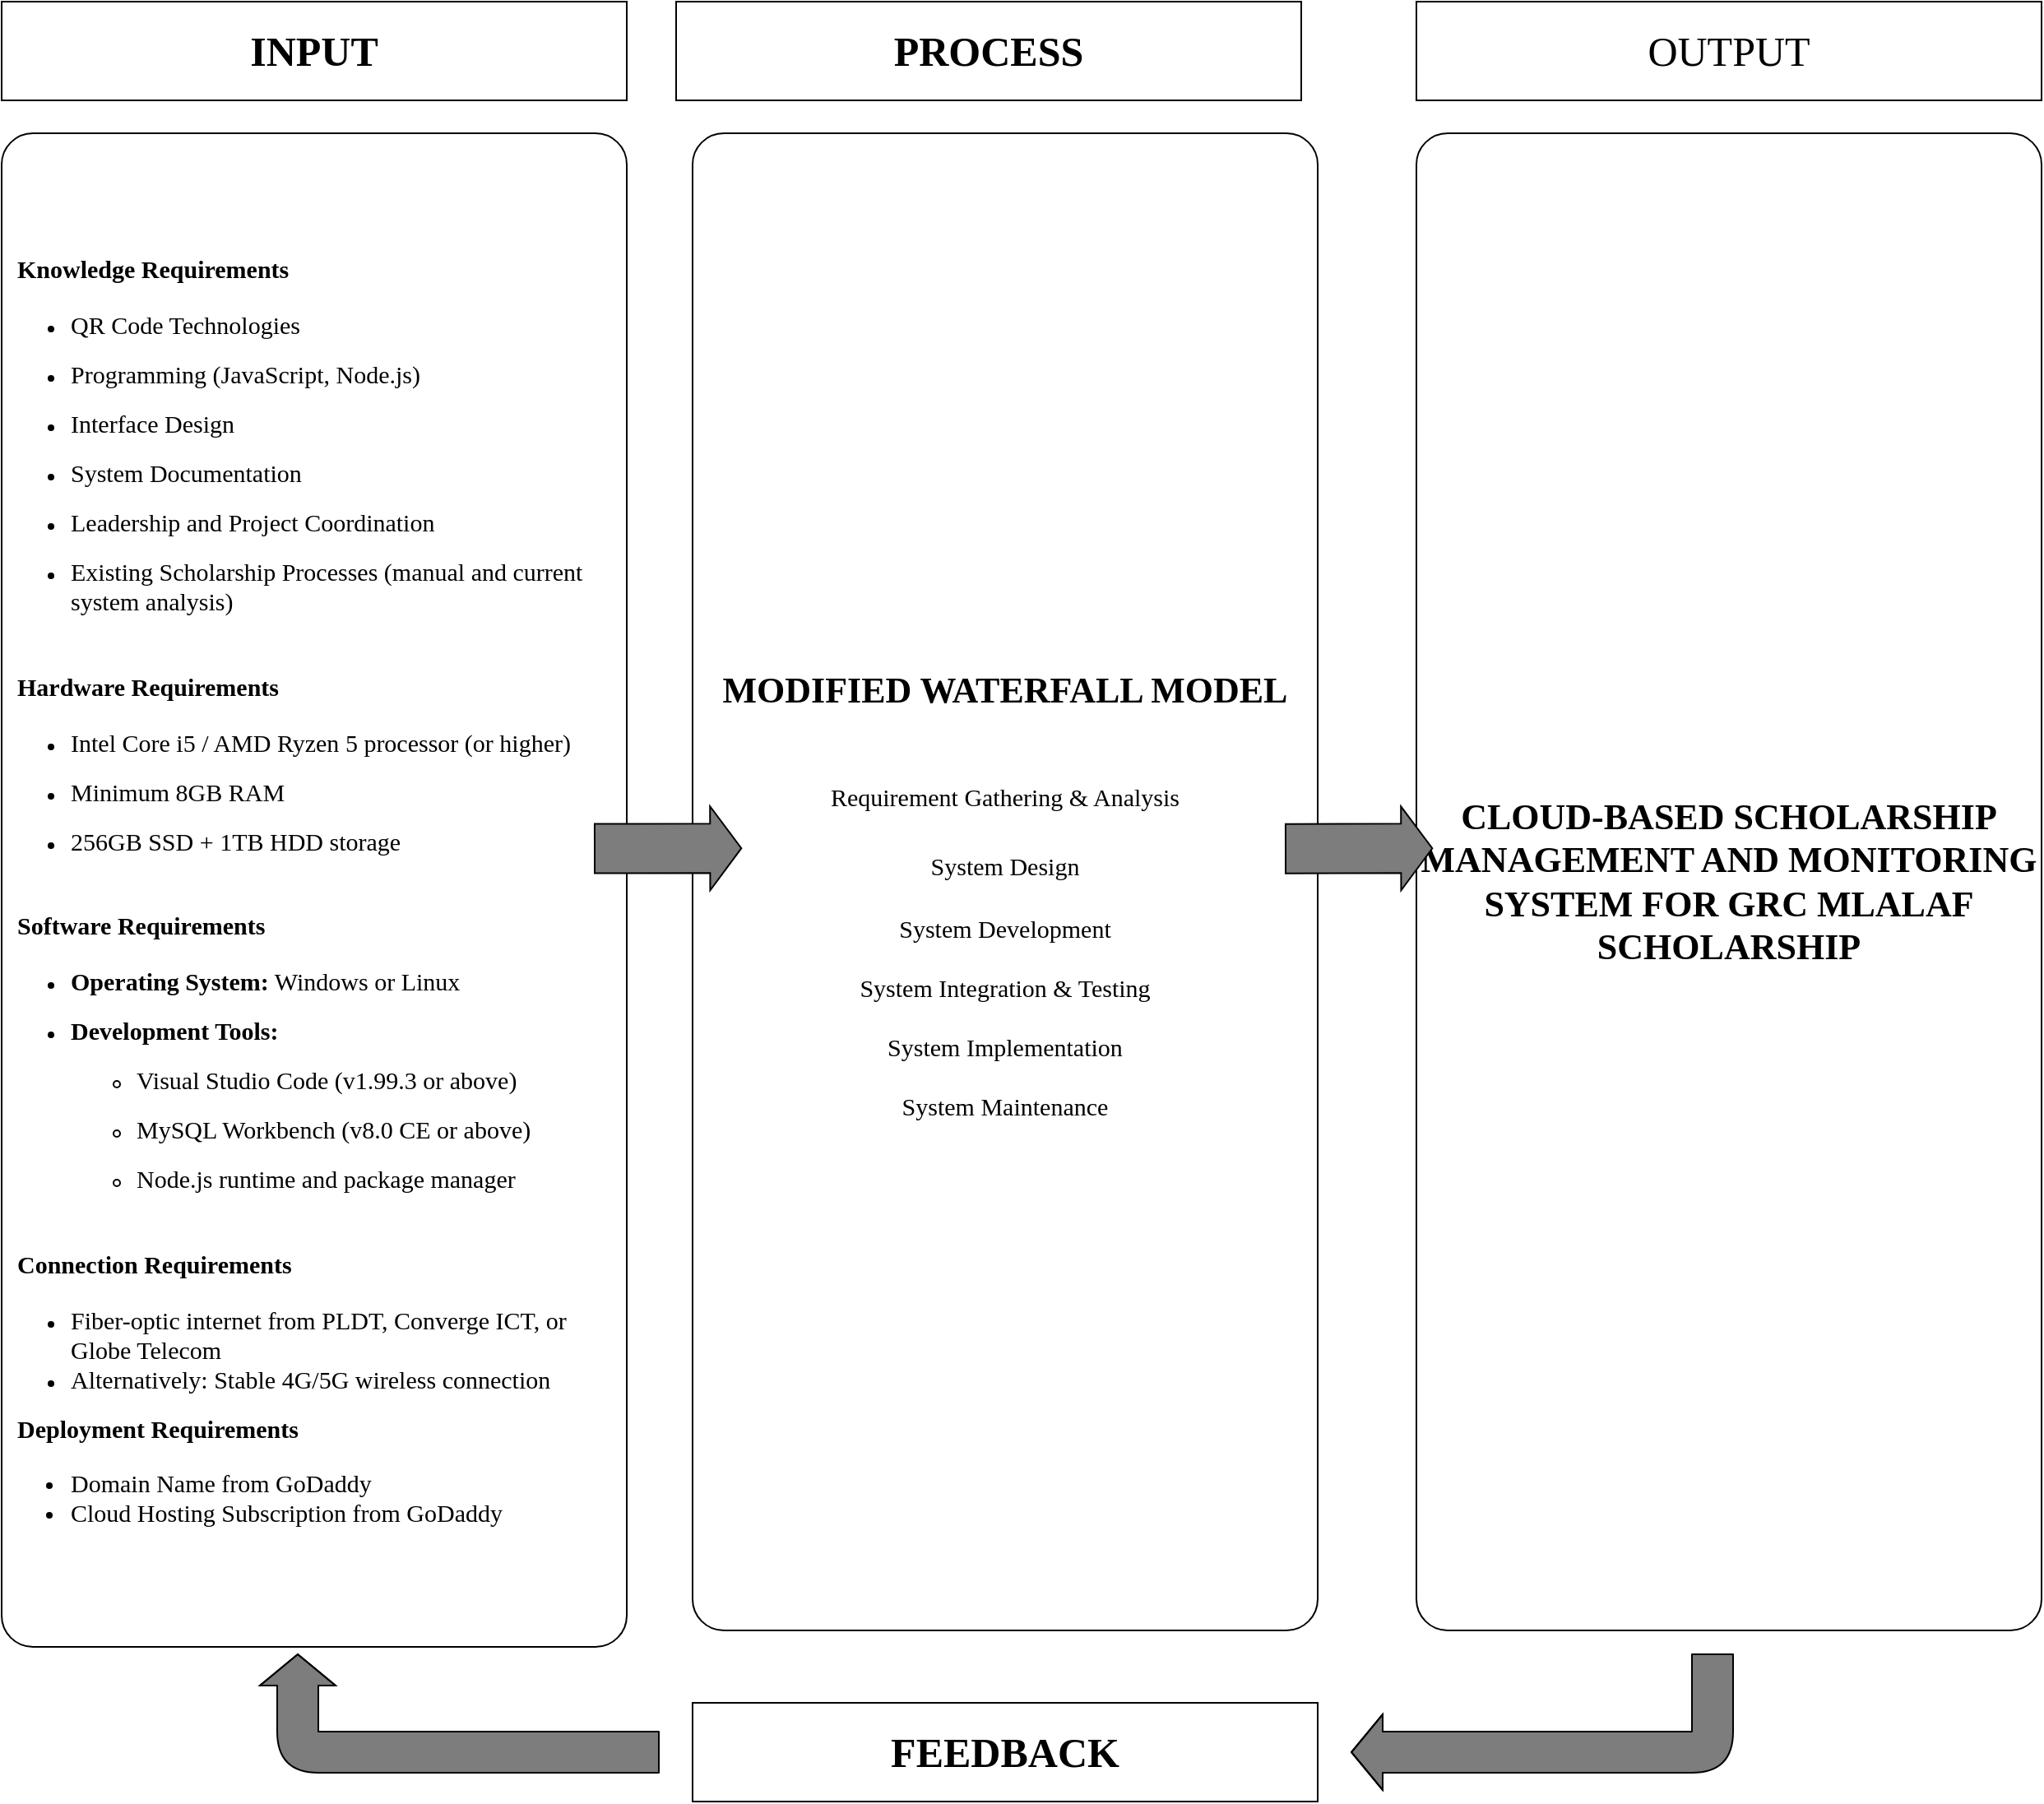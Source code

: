 <mxfile version="27.0.5">
  <diagram name="Page-1" id="23hs8EUwEtsupkScc3u0">
    <mxGraphModel dx="1725" dy="942" grid="1" gridSize="10" guides="1" tooltips="1" connect="1" arrows="1" fold="1" page="1" pageScale="1" pageWidth="1100" pageHeight="1700" math="0" shadow="0">
      <root>
        <mxCell id="0" />
        <mxCell id="1" parent="0" />
        <mxCell id="B2qCHiAIktYOESWins9c-1" value="&lt;h4 data-end=&quot;250&quot; data-start=&quot;220&quot;&gt;&lt;font face=&quot;Lucida Console&quot; style=&quot;font-size: 15px;&quot;&gt;&lt;span style=&quot;&quot; class=&quot;_fadeIn_m1hgl_8&quot;&gt;&amp;nbsp; Knowledge &lt;/span&gt;&lt;span style=&quot;&quot; class=&quot;_fadeIn_m1hgl_8&quot;&gt;Requirements&lt;/span&gt;&lt;/font&gt;&lt;/h4&gt;&lt;ul data-end=&quot;471&quot; data-start=&quot;251&quot;&gt;&lt;li data-end=&quot;275&quot; data-start=&quot;251&quot;&gt;&lt;p data-end=&quot;275&quot; data-start=&quot;253&quot;&gt;&lt;font face=&quot;Lucida Console&quot; style=&quot;font-size: 15px;&quot;&gt;&lt;span class=&quot;_fadeIn_m1hgl_8&quot;&gt;QR &lt;/span&gt;&lt;span class=&quot;_fadeIn_m1hgl_8&quot;&gt;Code &lt;/span&gt;&lt;span class=&quot;_fadeIn_m1hgl_8&quot;&gt;Technologies&lt;/span&gt;&lt;/font&gt;&lt;/p&gt;&lt;/li&gt;&lt;li data-end=&quot;313&quot; data-start=&quot;276&quot;&gt;&lt;p data-end=&quot;313&quot; data-start=&quot;278&quot;&gt;&lt;font face=&quot;Lucida Console&quot; style=&quot;font-size: 15px;&quot;&gt;&lt;span class=&quot;_fadeIn_m1hgl_8&quot;&gt;Programming (&lt;/span&gt;&lt;span class=&quot;_fadeIn_m1hgl_8&quot;&gt;JavaScript, &lt;/span&gt;&lt;span class=&quot;_fadeIn_m1hgl_8&quot;&gt;Node.&lt;/span&gt;&lt;span class=&quot;_fadeIn_m1hgl_8&quot;&gt;js)&lt;/span&gt;&lt;/font&gt;&lt;/p&gt;&lt;/li&gt;&lt;li data-end=&quot;334&quot; data-start=&quot;314&quot;&gt;&lt;p data-end=&quot;334&quot; data-start=&quot;316&quot;&gt;&lt;font face=&quot;Lucida Console&quot; style=&quot;font-size: 15px;&quot;&gt;&lt;span class=&quot;_fadeIn_m1hgl_8&quot;&gt;Interface &lt;/span&gt;&lt;span class=&quot;_fadeIn_m1hgl_8&quot;&gt;Design&lt;/span&gt;&lt;/font&gt;&lt;/p&gt;&lt;/li&gt;&lt;li data-end=&quot;359&quot; data-start=&quot;335&quot;&gt;&lt;p data-end=&quot;359&quot; data-start=&quot;337&quot;&gt;&lt;font face=&quot;Lucida Console&quot; style=&quot;font-size: 15px;&quot;&gt;&lt;span class=&quot;_fadeIn_m1hgl_8&quot;&gt;System &lt;/span&gt;&lt;span class=&quot;_fadeIn_m1hgl_8&quot;&gt;Documentation&lt;/span&gt;&lt;/font&gt;&lt;/p&gt;&lt;/li&gt;&lt;li data-end=&quot;399&quot; data-start=&quot;360&quot;&gt;&lt;p data-end=&quot;399&quot; data-start=&quot;362&quot;&gt;&lt;font face=&quot;Lucida Console&quot; style=&quot;font-size: 15px;&quot;&gt;&lt;span class=&quot;_fadeIn_m1hgl_8&quot;&gt;Leadership &lt;/span&gt;&lt;span class=&quot;_fadeIn_m1hgl_8&quot;&gt;and &lt;/span&gt;&lt;span class=&quot;_fadeIn_m1hgl_8&quot;&gt;Project &lt;/span&gt;&lt;span class=&quot;_fadeIn_m1hgl_8&quot;&gt;Coordination&lt;/span&gt;&lt;/font&gt;&lt;/p&gt;&lt;/li&gt;&lt;li data-end=&quot;471&quot; data-start=&quot;400&quot;&gt;&lt;p data-end=&quot;471&quot; data-start=&quot;402&quot;&gt;&lt;font face=&quot;Lucida Console&quot; style=&quot;font-size: 15px;&quot;&gt;&lt;span class=&quot;_fadeIn_m1hgl_8&quot;&gt;Existing &lt;/span&gt;&lt;span class=&quot;_fadeIn_m1hgl_8&quot;&gt;Scholarship &lt;/span&gt;&lt;span class=&quot;_fadeIn_m1hgl_8&quot;&gt;Processes (&lt;/span&gt;&lt;span class=&quot;_fadeIn_m1hgl_8&quot;&gt;manual &lt;/span&gt;&lt;span class=&quot;_fadeIn_m1hgl_8&quot;&gt;and &lt;/span&gt;&lt;span class=&quot;_fadeIn_m1hgl_8&quot;&gt;current &lt;/span&gt;&lt;span class=&quot;_fadeIn_m1hgl_8&quot;&gt;system &lt;/span&gt;&lt;span class=&quot;_fadeIn_m1hgl_8&quot;&gt;analysis)&lt;br&gt;&lt;br&gt;&lt;/span&gt;&lt;/font&gt;&lt;/p&gt;&lt;/li&gt;&lt;/ul&gt;&lt;h4 data-end=&quot;502&quot; data-start=&quot;473&quot;&gt;&lt;font face=&quot;Lucida Console&quot; style=&quot;font-size: 15px;&quot;&gt;&lt;span class=&quot;_fadeIn_m1hgl_8&quot;&gt;&amp;nbsp; Hardware &lt;/span&gt;&lt;span class=&quot;_fadeIn_m1hgl_8&quot;&gt;Requirements&lt;/span&gt;&lt;/font&gt;&lt;/h4&gt;&lt;ul data-end=&quot;608&quot; data-start=&quot;503&quot;&gt;&lt;li data-end=&quot;556&quot; data-start=&quot;503&quot;&gt;&lt;p data-end=&quot;556&quot; data-start=&quot;505&quot;&gt;&lt;font face=&quot;Lucida Console&quot; style=&quot;font-size: 15px;&quot;&gt;&lt;span class=&quot;_fadeIn_m1hgl_8&quot;&gt;Intel &lt;/span&gt;&lt;span class=&quot;_fadeIn_m1hgl_8&quot;&gt;Core &lt;/span&gt;&lt;span class=&quot;_fadeIn_m1hgl_8&quot;&gt;i5 / &lt;/span&gt;&lt;span class=&quot;_fadeIn_m1hgl_8&quot;&gt;AMD &lt;/span&gt;&lt;span class=&quot;_fadeIn_m1hgl_8&quot;&gt;Ryzen &lt;/span&gt;&lt;span class=&quot;_fadeIn_m1hgl_8&quot;&gt;5 &lt;/span&gt;&lt;span class=&quot;_fadeIn_m1hgl_8&quot;&gt;processor (&lt;/span&gt;&lt;span class=&quot;_fadeIn_m1hgl_8&quot;&gt;or &lt;/span&gt;&lt;span class=&quot;_fadeIn_m1hgl_8&quot;&gt;higher)&lt;/span&gt;&lt;/font&gt;&lt;/p&gt;&lt;/li&gt;&lt;li data-end=&quot;576&quot; data-start=&quot;557&quot;&gt;&lt;p data-end=&quot;576&quot; data-start=&quot;559&quot;&gt;&lt;font face=&quot;Lucida Console&quot; style=&quot;font-size: 15px;&quot;&gt;&lt;span class=&quot;_fadeIn_m1hgl_8&quot;&gt;Minimum &lt;/span&gt;&lt;span class=&quot;_fadeIn_m1hgl_8&quot;&gt;8GB &lt;/span&gt;&lt;span class=&quot;_fadeIn_m1hgl_8&quot;&gt;RAM&lt;/span&gt;&lt;/font&gt;&lt;/p&gt;&lt;/li&gt;&lt;li data-end=&quot;608&quot; data-start=&quot;577&quot;&gt;&lt;p data-end=&quot;608&quot; data-start=&quot;579&quot;&gt;&lt;font face=&quot;Lucida Console&quot; style=&quot;font-size: 15px;&quot;&gt;&lt;span class=&quot;_fadeIn_m1hgl_8&quot;&gt;256GB &lt;/span&gt;&lt;span class=&quot;_fadeIn_m1hgl_8&quot;&gt;SSD + &lt;/span&gt;&lt;span class=&quot;_fadeIn_m1hgl_8&quot;&gt;1TB &lt;/span&gt;&lt;span class=&quot;_fadeIn_m1hgl_8&quot;&gt;HDD &lt;/span&gt;&lt;span class=&quot;_fadeIn_m1hgl_8&quot;&gt;storage&lt;br&gt;&lt;br&gt;&lt;/span&gt;&lt;/font&gt;&lt;/p&gt;&lt;/li&gt;&lt;/ul&gt;&lt;h4 data-end=&quot;639&quot; data-start=&quot;610&quot;&gt;&lt;font face=&quot;Lucida Console&quot; style=&quot;font-size: 15px;&quot;&gt;&lt;span class=&quot;_fadeIn_m1hgl_8&quot;&gt;&amp;nbsp; Software &lt;/span&gt;&lt;span class=&quot;_fadeIn_m1hgl_8&quot;&gt;Requirements&lt;/span&gt;&lt;/font&gt;&lt;/h4&gt;&lt;ul data-end=&quot;836&quot; data-start=&quot;640&quot;&gt;&lt;li data-end=&quot;682&quot; data-start=&quot;640&quot;&gt;&lt;p data-end=&quot;682&quot; data-start=&quot;642&quot;&gt;&lt;font face=&quot;Lucida Console&quot; style=&quot;font-size: 15px;&quot;&gt;&lt;strong data-end=&quot;663&quot; data-start=&quot;642&quot;&gt;&lt;span class=&quot;_fadeIn_m1hgl_8&quot;&gt;Operating &lt;/span&gt;&lt;span class=&quot;_fadeIn_m1hgl_8&quot;&gt;System:&lt;/span&gt;&lt;/strong&gt;&lt;span class=&quot;_fadeIn_m1hgl_8&quot;&gt; &lt;/span&gt;&lt;span class=&quot;_fadeIn_m1hgl_8&quot;&gt;Windows &lt;/span&gt;&lt;span class=&quot;_fadeIn_m1hgl_8&quot;&gt;or &lt;/span&gt;&lt;span class=&quot;_fadeIn_m1hgl_8&quot;&gt;Linux&lt;/span&gt;&lt;/font&gt;&lt;/p&gt;&lt;/li&gt;&lt;li data-end=&quot;836&quot; data-start=&quot;683&quot;&gt;&lt;p data-end=&quot;709&quot; data-start=&quot;685&quot;&gt;&lt;strong data-end=&quot;707&quot; data-start=&quot;685&quot;&gt;&lt;font face=&quot;Lucida Console&quot; style=&quot;font-size: 15px;&quot;&gt;&lt;span class=&quot;_fadeIn_m1hgl_8&quot;&gt;Development &lt;/span&gt;&lt;span class=&quot;_fadeIn_m1hgl_8&quot;&gt;Tools:&lt;/span&gt;&lt;/font&gt;&lt;/strong&gt;&lt;/p&gt;&lt;ul data-end=&quot;836&quot; data-start=&quot;712&quot;&gt;&lt;li data-end=&quot;753&quot; data-start=&quot;712&quot;&gt;&lt;p data-end=&quot;753&quot; data-start=&quot;714&quot;&gt;&lt;font face=&quot;Lucida Console&quot; style=&quot;font-size: 15px;&quot;&gt;&lt;span class=&quot;_fadeIn_m1hgl_8&quot;&gt;Visual &lt;/span&gt;&lt;span class=&quot;_fadeIn_m1hgl_8&quot;&gt;Studio &lt;/span&gt;&lt;span class=&quot;_fadeIn_m1hgl_8&quot;&gt;Code (&lt;/span&gt;&lt;span class=&quot;_fadeIn_m1hgl_8&quot;&gt;v1.99.3 &lt;/span&gt;&lt;span class=&quot;_fadeIn_m1hgl_8&quot;&gt;or &lt;/span&gt;&lt;span class=&quot;_fadeIn_m1hgl_8&quot;&gt;above)&lt;/span&gt;&lt;/font&gt;&lt;/p&gt;&lt;/li&gt;&lt;li data-end=&quot;794&quot; data-start=&quot;756&quot;&gt;&lt;p data-end=&quot;794&quot; data-start=&quot;758&quot;&gt;&lt;font face=&quot;Lucida Console&quot; style=&quot;font-size: 15px;&quot;&gt;&lt;span class=&quot;_fadeIn_m1hgl_8&quot;&gt;MySQL &lt;/span&gt;&lt;span class=&quot;_fadeIn_m1hgl_8&quot;&gt;Workbench (&lt;/span&gt;&lt;span class=&quot;_fadeIn_m1hgl_8&quot;&gt;v8.0 &lt;/span&gt;&lt;span class=&quot;_fadeIn_m1hgl_8&quot;&gt;CE &lt;/span&gt;&lt;span class=&quot;_fadeIn_m1hgl_8&quot;&gt;or &lt;/span&gt;&lt;span class=&quot;_fadeIn_m1hgl_8&quot;&gt;above)&lt;/span&gt;&lt;/font&gt;&lt;/p&gt;&lt;/li&gt;&lt;li data-end=&quot;836&quot; data-start=&quot;797&quot;&gt;&lt;p data-end=&quot;836&quot; data-start=&quot;799&quot;&gt;&lt;font face=&quot;Lucida Console&quot; style=&quot;font-size: 15px;&quot;&gt;&lt;span class=&quot;_fadeIn_m1hgl_8&quot;&gt;Node.&lt;/span&gt;&lt;span class=&quot;_fadeIn_m1hgl_8&quot;&gt;js &lt;/span&gt;&lt;span class=&quot;_fadeIn_m1hgl_8&quot;&gt;runtime &lt;/span&gt;&lt;span class=&quot;_fadeIn_m1hgl_8&quot;&gt;and &lt;/span&gt;&lt;span class=&quot;_fadeIn_m1hgl_8&quot;&gt;package &lt;/span&gt;&lt;span class=&quot;_fadeIn_m1hgl_8&quot;&gt;manager&lt;br&gt;&lt;br&gt;&lt;/span&gt;&lt;/font&gt;&lt;/p&gt;&lt;/li&gt;&lt;/ul&gt;&lt;/li&gt;&lt;/ul&gt;&lt;h4 data-end=&quot;869&quot; data-start=&quot;838&quot;&gt;&lt;font face=&quot;Lucida Console&quot; style=&quot;font-size: 15px;&quot;&gt;&lt;span class=&quot;_fadeIn_m1hgl_8&quot;&gt;&amp;nbsp; Connection &lt;/span&gt;&lt;span class=&quot;_fadeIn_m1hgl_8&quot;&gt;Requirements&lt;/span&gt;&lt;/font&gt;&lt;/h4&gt;&lt;ul&gt;&lt;li&gt;&lt;span style=&quot;font-size: 15px; font-family: &amp;quot;Lucida Console&amp;quot;; background-color: transparent; color: light-dark(rgb(0, 0, 0), rgb(255, 255, 255));&quot; class=&quot;_fadeIn_m1hgl_8&quot;&gt;Fiber-&lt;/span&gt;&lt;span style=&quot;font-size: 15px; font-family: &amp;quot;Lucida Console&amp;quot;; background-color: transparent; color: light-dark(rgb(0, 0, 0), rgb(255, 255, 255));&quot; class=&quot;_fadeIn_m1hgl_8&quot;&gt;optic &lt;/span&gt;&lt;span style=&quot;font-size: 15px; font-family: &amp;quot;Lucida Console&amp;quot;; background-color: transparent; color: light-dark(rgb(0, 0, 0), rgb(255, 255, 255));&quot; class=&quot;_fadeIn_m1hgl_8&quot;&gt;internet &lt;/span&gt;&lt;span style=&quot;font-size: 15px; font-family: &amp;quot;Lucida Console&amp;quot;; background-color: transparent; color: light-dark(rgb(0, 0, 0), rgb(255, 255, 255));&quot; class=&quot;_fadeIn_m1hgl_8&quot;&gt;from &lt;/span&gt;&lt;span style=&quot;font-size: 15px; font-family: &amp;quot;Lucida Console&amp;quot;; background-color: transparent; color: light-dark(rgb(0, 0, 0), rgb(255, 255, 255));&quot; class=&quot;_fadeIn_m1hgl_8&quot;&gt;PLDT, &lt;/span&gt;&lt;span style=&quot;font-size: 15px; font-family: &amp;quot;Lucida Console&amp;quot;; background-color: transparent; color: light-dark(rgb(0, 0, 0), rgb(255, 255, 255));&quot; class=&quot;_fadeIn_m1hgl_8&quot;&gt;Converge &lt;/span&gt;&lt;span style=&quot;font-size: 15px; font-family: &amp;quot;Lucida Console&amp;quot;; background-color: transparent; color: light-dark(rgb(0, 0, 0), rgb(255, 255, 255));&quot; class=&quot;_fadeIn_m1hgl_8&quot;&gt;ICT, &lt;/span&gt;&lt;span style=&quot;font-size: 15px; font-family: &amp;quot;Lucida Console&amp;quot;; background-color: transparent; color: light-dark(rgb(0, 0, 0), rgb(255, 255, 255));&quot; class=&quot;_fadeIn_m1hgl_8&quot;&gt;or &lt;/span&gt;&lt;span style=&quot;font-size: 15px; font-family: &amp;quot;Lucida Console&amp;quot;; background-color: transparent; color: light-dark(rgb(0, 0, 0), rgb(255, 255, 255));&quot; class=&quot;_fadeIn_m1hgl_8&quot;&gt;Globe &lt;/span&gt;&lt;span style=&quot;font-size: 15px; font-family: &amp;quot;Lucida Console&amp;quot;; background-color: transparent; color: light-dark(rgb(0, 0, 0), rgb(255, 255, 255));&quot; class=&quot;_fadeIn_m1hgl_8&quot;&gt;Telecom&lt;/span&gt;&lt;/li&gt;&lt;li&gt;&lt;span style=&quot;font-size: 15px; font-family: &amp;quot;Lucida Console&amp;quot;; background-color: transparent; color: light-dark(rgb(0, 0, 0), rgb(255, 255, 255));&quot; class=&quot;_fadeIn_m1hgl_8&quot;&gt;Alternatively: &lt;/span&gt;&lt;span style=&quot;font-size: 15px; font-family: &amp;quot;Lucida Console&amp;quot;; background-color: transparent; color: light-dark(rgb(0, 0, 0), rgb(255, 255, 255));&quot; class=&quot;_fadeIn_m1hgl_8&quot;&gt;Stable &lt;/span&gt;&lt;span style=&quot;font-size: 15px; font-family: &amp;quot;Lucida Console&amp;quot;; background-color: transparent; color: light-dark(rgb(0, 0, 0), rgb(255, 255, 255));&quot; class=&quot;_fadeIn_m1hgl_8&quot;&gt;4G/&lt;/span&gt;&lt;span style=&quot;font-size: 15px; font-family: &amp;quot;Lucida Console&amp;quot;; background-color: transparent; color: light-dark(rgb(0, 0, 0), rgb(255, 255, 255));&quot; class=&quot;_fadeIn_m1hgl_8&quot;&gt;5G &lt;/span&gt;&lt;span style=&quot;font-size: 15px; font-family: &amp;quot;Lucida Console&amp;quot;; background-color: transparent; color: light-dark(rgb(0, 0, 0), rgb(255, 255, 255));&quot; class=&quot;_fadeIn_m1hgl_8&quot;&gt;wireless &lt;/span&gt;&lt;span style=&quot;font-size: 15px; font-family: &amp;quot;Lucida Console&amp;quot;; background-color: transparent; color: light-dark(rgb(0, 0, 0), rgb(255, 255, 255));&quot; class=&quot;_fadeIn_m1hgl_8&quot;&gt;connection&lt;/span&gt;&lt;/li&gt;&lt;/ul&gt;&lt;div&gt;&lt;font face=&quot;Lucida Console&quot;&gt;&lt;span style=&quot;font-size: 15px;&quot;&gt;&amp;nbsp; &lt;b&gt;Deployment Requirements&lt;/b&gt;&lt;br&gt;&lt;ul&gt;&lt;li&gt;&lt;font face=&quot;Lucida Console&quot;&gt;&lt;span style=&quot;font-size: 15px;&quot;&gt;Domain Name from GoDaddy&lt;/span&gt;&lt;/font&gt;&lt;/li&gt;&lt;li&gt;&lt;font face=&quot;Lucida Console&quot;&gt;&lt;span style=&quot;font-size: 15px;&quot;&gt;Cloud Hosting Subscription from GoDaddy&lt;/span&gt;&lt;/font&gt;&lt;/li&gt;&lt;/ul&gt;&lt;/span&gt;&lt;/font&gt;&lt;/div&gt;" style="rounded=1;whiteSpace=wrap;html=1;align=left;arcSize=5;" vertex="1" parent="1">
          <mxGeometry x="20" y="90" width="380" height="920" as="geometry" />
        </mxCell>
        <mxCell id="B2qCHiAIktYOESWins9c-3" value="&lt;h4 data-end=&quot;250&quot; data-start=&quot;220&quot;&gt;&lt;font face=&quot;Lucida Console&quot;&gt;&lt;span style=&quot;font-size: 22px;&quot;&gt;MODIFIED WATERFALL MODEL&lt;/span&gt;&lt;/font&gt;&lt;/h4&gt;&lt;div&gt;&lt;font face=&quot;Lucida Console&quot;&gt;&lt;span style=&quot;font-size: 22px;&quot;&gt;&lt;br&gt;&lt;/span&gt;&lt;/font&gt;&lt;/div&gt;&lt;div&gt;&lt;span style=&quot;font-family: &amp;quot;Lucida Console&amp;quot;; font-size: 15px;&quot;&gt;Requirement Gathering &amp;amp; Analysis&lt;br&gt;&lt;br&gt;&lt;/span&gt;&lt;span style=&quot;font-family: &amp;quot;Lucida Console&amp;quot;; font-size: 15px;&quot;&gt;System Design&lt;/span&gt;&lt;span style=&quot;font-family: &amp;quot;Lucida Console&amp;quot;; font-size: 15px;&quot;&gt;&lt;/span&gt;&lt;font face=&quot;Lucida Console&quot;&gt;&lt;span style=&quot;font-size: 22px;&quot;&gt;&lt;/span&gt;&lt;/font&gt;&lt;/div&gt;&lt;div&gt;&lt;span style=&quot;font-family: &amp;quot;Lucida Console&amp;quot;; font-size: 15px;&quot;&gt;&lt;br&gt;&lt;/span&gt;&lt;/div&gt;&lt;div&gt;&lt;span style=&quot;font-family: &amp;quot;Lucida Console&amp;quot;; font-size: 15px;&quot;&gt;System Development&lt;br&gt;&lt;br&gt;&lt;/span&gt;&lt;span style=&quot;font-family: &amp;quot;Lucida Console&amp;quot;; font-size: 15px;&quot;&gt;System Integration &amp;amp; Testing&lt;br&gt;&lt;br&gt;&lt;/span&gt;&lt;span style=&quot;font-family: &amp;quot;Lucida Console&amp;quot;; font-size: 15px;&quot;&gt;System Implementation&lt;br&gt;&lt;br&gt;&lt;/span&gt;&lt;span style=&quot;font-family: &amp;quot;Lucida Console&amp;quot;; font-size: 15px;&quot;&gt;System Maintenance&lt;/span&gt;&lt;span style=&quot;font-family: &amp;quot;Lucida Console&amp;quot;; font-size: 15px;&quot;&gt;&lt;/span&gt;&lt;span style=&quot;font-family: &amp;quot;Lucida Console&amp;quot;; font-size: 15px;&quot;&gt;&lt;/span&gt;&lt;span style=&quot;font-family: &amp;quot;Lucida Console&amp;quot;; font-size: 15px;&quot;&gt;&lt;/span&gt;&lt;span style=&quot;font-family: &amp;quot;Lucida Console&amp;quot;; font-size: 15px;&quot;&gt;&lt;/span&gt;&lt;/div&gt;" style="rounded=1;whiteSpace=wrap;html=1;align=center;arcSize=5;" vertex="1" parent="1">
          <mxGeometry x="440" y="90" width="380" height="910" as="geometry" />
        </mxCell>
        <mxCell id="B2qCHiAIktYOESWins9c-4" value="&lt;h4 data-end=&quot;250&quot; data-start=&quot;220&quot;&gt;&lt;font face=&quot;Lucida Console&quot; style=&quot;font-size: 22px;&quot;&gt;CLOUD-BASED SCHOLARSHIP MANAGEMENT AND MONITORING SYSTEM FOR GRC MLALAF SCHOLARSHIP&lt;/font&gt;&lt;/h4&gt;" style="rounded=1;whiteSpace=wrap;html=1;align=center;arcSize=5;" vertex="1" parent="1">
          <mxGeometry x="880" y="90" width="380" height="910" as="geometry" />
        </mxCell>
        <mxCell id="B2qCHiAIktYOESWins9c-5" value="&lt;b&gt;INPUT&lt;/b&gt;" style="rounded=0;whiteSpace=wrap;html=1;fontFamily=Lucida Console;fontSize=25;" vertex="1" parent="1">
          <mxGeometry x="20" y="10" width="380" height="60" as="geometry" />
        </mxCell>
        <mxCell id="B2qCHiAIktYOESWins9c-6" value="&lt;font style=&quot;font-size: 25px;&quot; face=&quot;Lucida Console&quot;&gt;&lt;b style=&quot;&quot;&gt;PROCESS&lt;/b&gt;&lt;/font&gt;" style="rounded=0;whiteSpace=wrap;html=1;" vertex="1" parent="1">
          <mxGeometry x="430" y="10" width="380" height="60" as="geometry" />
        </mxCell>
        <mxCell id="B2qCHiAIktYOESWins9c-7" value="&lt;font style=&quot;font-size: 25px;&quot; face=&quot;Lucida Console&quot;&gt;OUTPUT&lt;/font&gt;" style="rounded=0;whiteSpace=wrap;html=1;" vertex="1" parent="1">
          <mxGeometry x="880" y="10" width="380" height="60" as="geometry" />
        </mxCell>
        <mxCell id="B2qCHiAIktYOESWins9c-9" value="&lt;font face=&quot;Lucida Console&quot;&gt;&lt;span style=&quot;font-size: 25px;&quot;&gt;&lt;b&gt;FEEDBACK&lt;/b&gt;&lt;/span&gt;&lt;/font&gt;" style="rounded=0;whiteSpace=wrap;html=1;" vertex="1" parent="1">
          <mxGeometry x="440" y="1044" width="380" height="60" as="geometry" />
        </mxCell>
        <mxCell id="B2qCHiAIktYOESWins9c-10" value="" style="shape=flexArrow;endArrow=classic;html=1;rounded=1;width=25;fillColor=light-dark(#7d7d7d, #ededed);" edge="1" parent="1">
          <mxGeometry width="50" height="50" relative="1" as="geometry">
            <mxPoint x="420" y="1074" as="sourcePoint" />
            <mxPoint x="200" y="1014" as="targetPoint" />
            <Array as="points">
              <mxPoint x="200" y="1074" />
            </Array>
          </mxGeometry>
        </mxCell>
        <mxCell id="B2qCHiAIktYOESWins9c-11" value="" style="shape=flexArrow;endArrow=classic;html=1;rounded=1;width=25;fillColor=light-dark(#7d7d7d, #ededed);" edge="1" parent="1">
          <mxGeometry width="50" height="50" relative="1" as="geometry">
            <mxPoint x="1060" y="1014" as="sourcePoint" />
            <mxPoint x="840" y="1074" as="targetPoint" />
            <Array as="points">
              <mxPoint x="1060" y="1074" />
            </Array>
          </mxGeometry>
        </mxCell>
        <mxCell id="B2qCHiAIktYOESWins9c-13" value="" style="shape=flexArrow;endArrow=classic;html=1;rounded=0;width=30;entryX=0.132;entryY=0.563;entryDx=0;entryDy=0;entryPerimeter=0;fillColor=light-dark(#7d7d7d, #ededed);" edge="1" parent="1">
          <mxGeometry width="50" height="50" relative="1" as="geometry">
            <mxPoint x="380" y="524.77" as="sourcePoint" />
            <mxPoint x="470.16" y="524.58" as="targetPoint" />
          </mxGeometry>
        </mxCell>
        <mxCell id="B2qCHiAIktYOESWins9c-15" value="" style="shape=flexArrow;endArrow=classic;html=1;rounded=0;width=30;entryX=0.132;entryY=0.563;entryDx=0;entryDy=0;entryPerimeter=0;fillColor=light-dark(#7d7d7d, #ededed);" edge="1" parent="1">
          <mxGeometry width="50" height="50" relative="1" as="geometry">
            <mxPoint x="800" y="524.82" as="sourcePoint" />
            <mxPoint x="890.16" y="524.63" as="targetPoint" />
          </mxGeometry>
        </mxCell>
      </root>
    </mxGraphModel>
  </diagram>
</mxfile>
